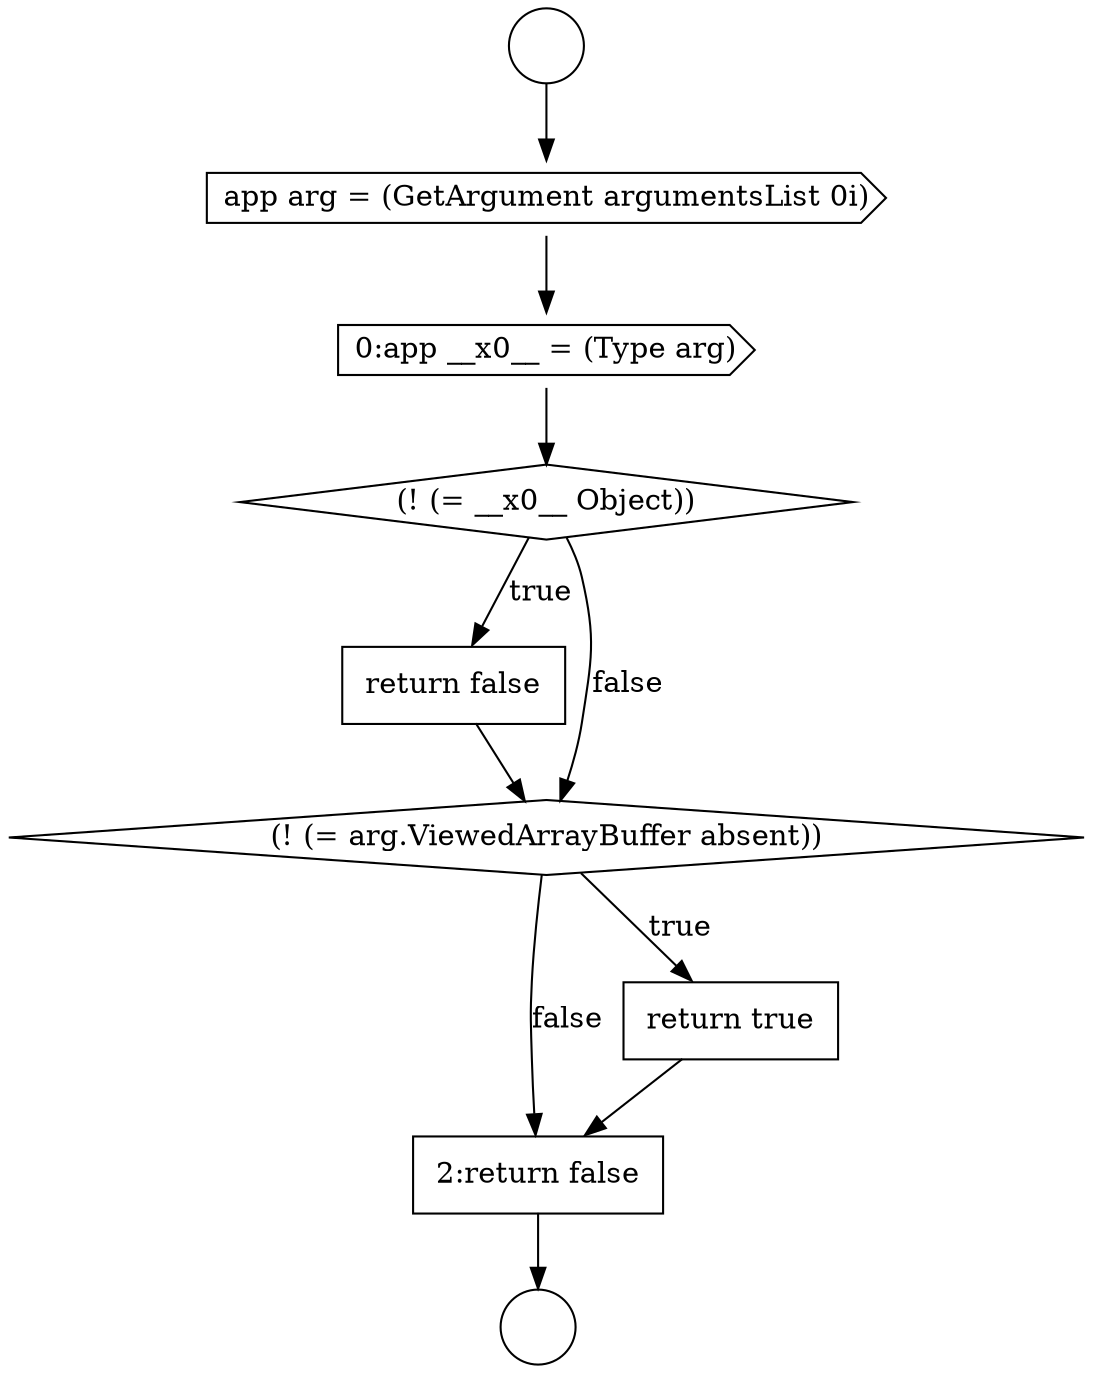digraph {
  node15762 [shape=diamond, label=<<font color="black">(! (= __x0__ Object))</font>> color="black" fillcolor="white" style=filled]
  node15759 [shape=circle label=" " color="black" fillcolor="white" style=filled]
  node15763 [shape=none, margin=0, label=<<font color="black">
    <table border="0" cellborder="1" cellspacing="0" cellpadding="10">
      <tr><td align="left">return false</td></tr>
    </table>
  </font>> color="black" fillcolor="white" style=filled]
  node15766 [shape=none, margin=0, label=<<font color="black">
    <table border="0" cellborder="1" cellspacing="0" cellpadding="10">
      <tr><td align="left">2:return false</td></tr>
    </table>
  </font>> color="black" fillcolor="white" style=filled]
  node15761 [shape=cds, label=<<font color="black">0:app __x0__ = (Type arg)</font>> color="black" fillcolor="white" style=filled]
  node15760 [shape=cds, label=<<font color="black">app arg = (GetArgument argumentsList 0i)</font>> color="black" fillcolor="white" style=filled]
  node15765 [shape=none, margin=0, label=<<font color="black">
    <table border="0" cellborder="1" cellspacing="0" cellpadding="10">
      <tr><td align="left">return true</td></tr>
    </table>
  </font>> color="black" fillcolor="white" style=filled]
  node15758 [shape=circle label=" " color="black" fillcolor="white" style=filled]
  node15764 [shape=diamond, label=<<font color="black">(! (= arg.ViewedArrayBuffer absent))</font>> color="black" fillcolor="white" style=filled]
  node15761 -> node15762 [ color="black"]
  node15758 -> node15760 [ color="black"]
  node15764 -> node15765 [label=<<font color="black">true</font>> color="black"]
  node15764 -> node15766 [label=<<font color="black">false</font>> color="black"]
  node15762 -> node15763 [label=<<font color="black">true</font>> color="black"]
  node15762 -> node15764 [label=<<font color="black">false</font>> color="black"]
  node15763 -> node15764 [ color="black"]
  node15760 -> node15761 [ color="black"]
  node15766 -> node15759 [ color="black"]
  node15765 -> node15766 [ color="black"]
}
